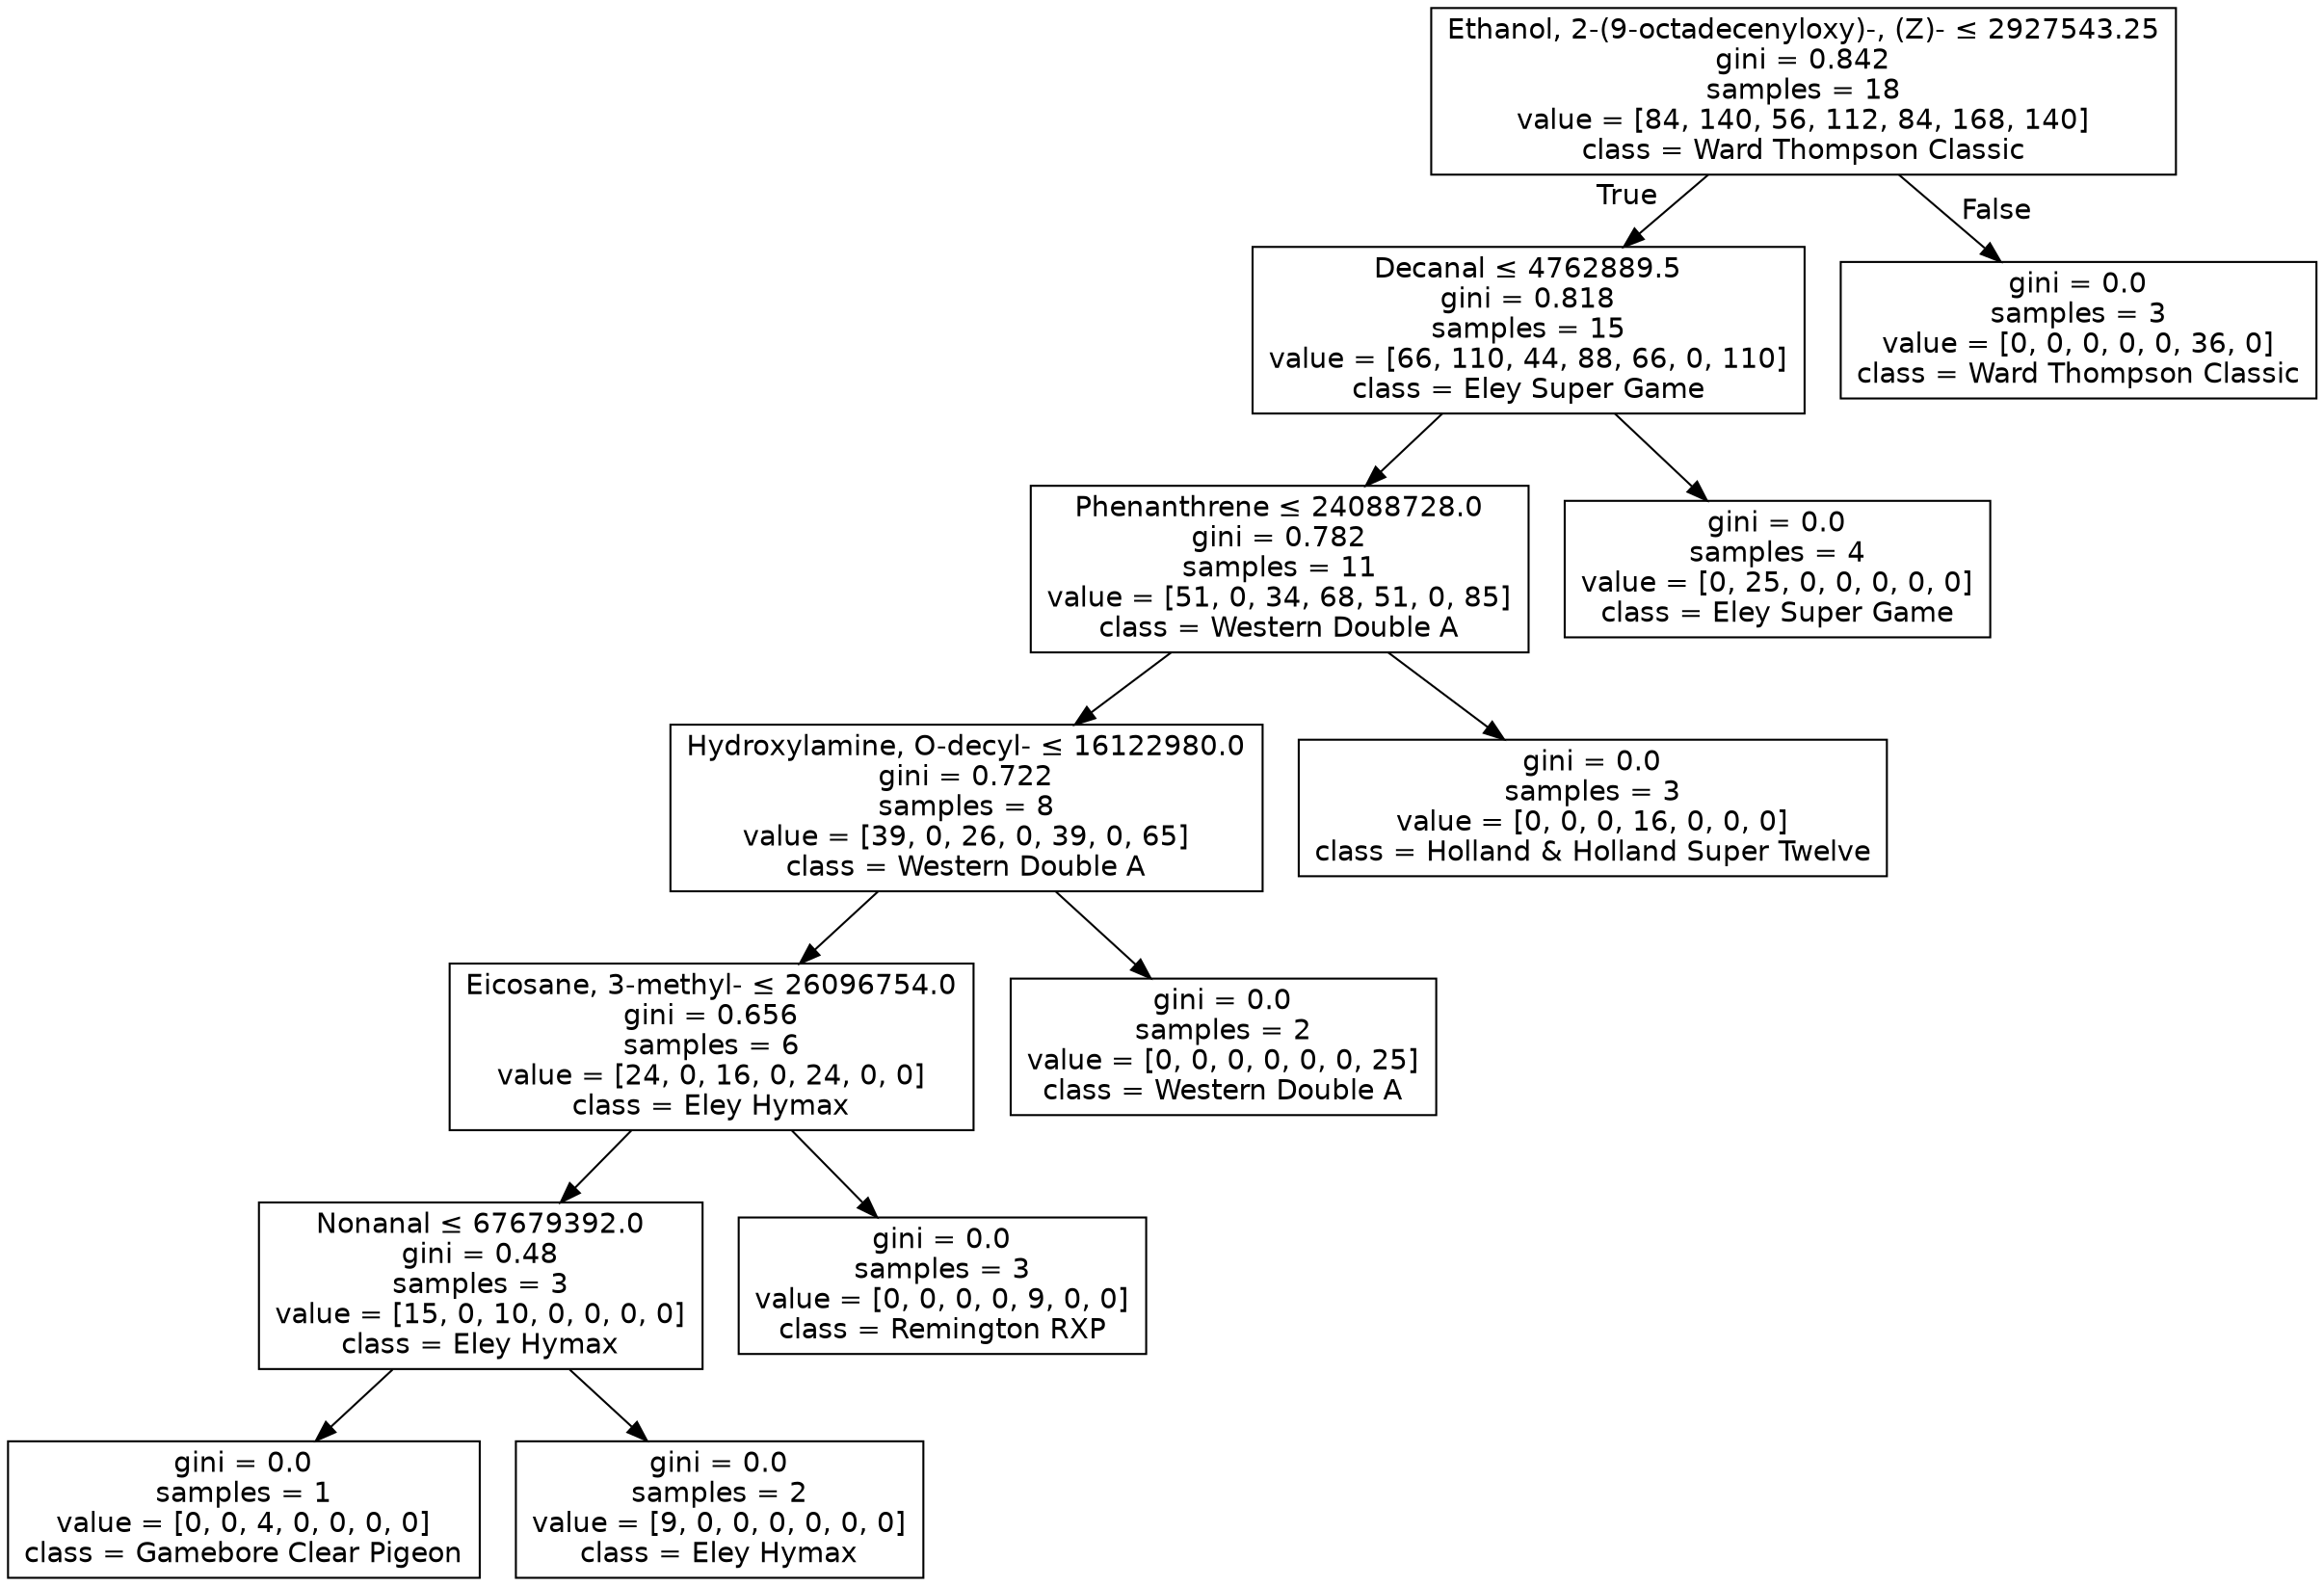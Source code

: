 digraph Tree {
node [shape=box, fontname="helvetica"] ;
edge [fontname="helvetica"] ;
0 [label=<Ethanol, 2-(9-octadecenyloxy)-, (Z)- &le; 2927543.25<br/>gini = 0.842<br/>samples = 18<br/>value = [84, 140, 56, 112, 84, 168, 140]<br/>class = Ward Thompson Classic>] ;
1 [label=<Decanal &le; 4762889.5<br/>gini = 0.818<br/>samples = 15<br/>value = [66, 110, 44, 88, 66, 0, 110]<br/>class = Eley Super Game>] ;
0 -> 1 [labeldistance=2.5, labelangle=45, headlabel="True"] ;
2 [label=<Phenanthrene &le; 24088728.0<br/>gini = 0.782<br/>samples = 11<br/>value = [51, 0, 34, 68, 51, 0, 85]<br/>class = Western Double A>] ;
1 -> 2 ;
3 [label=<Hydroxylamine, O-decyl- &le; 16122980.0<br/>gini = 0.722<br/>samples = 8<br/>value = [39, 0, 26, 0, 39, 0, 65]<br/>class = Western Double A>] ;
2 -> 3 ;
4 [label=<Eicosane, 3-methyl- &le; 26096754.0<br/>gini = 0.656<br/>samples = 6<br/>value = [24, 0, 16, 0, 24, 0, 0]<br/>class = Eley Hymax>] ;
3 -> 4 ;
5 [label=<Nonanal &le; 67679392.0<br/>gini = 0.48<br/>samples = 3<br/>value = [15, 0, 10, 0, 0, 0, 0]<br/>class = Eley Hymax>] ;
4 -> 5 ;
6 [label=<gini = 0.0<br/>samples = 1<br/>value = [0, 0, 4, 0, 0, 0, 0]<br/>class = Gamebore Clear Pigeon>] ;
5 -> 6 ;
7 [label=<gini = 0.0<br/>samples = 2<br/>value = [9, 0, 0, 0, 0, 0, 0]<br/>class = Eley Hymax>] ;
5 -> 7 ;
8 [label=<gini = 0.0<br/>samples = 3<br/>value = [0, 0, 0, 0, 9, 0, 0]<br/>class = Remington RXP>] ;
4 -> 8 ;
9 [label=<gini = 0.0<br/>samples = 2<br/>value = [0, 0, 0, 0, 0, 0, 25]<br/>class = Western Double A>] ;
3 -> 9 ;
10 [label=<gini = 0.0<br/>samples = 3<br/>value = [0, 0, 0, 16, 0, 0, 0]<br/>class = Holland &amp; Holland Super Twelve>] ;
2 -> 10 ;
11 [label=<gini = 0.0<br/>samples = 4<br/>value = [0, 25, 0, 0, 0, 0, 0]<br/>class = Eley Super Game>] ;
1 -> 11 ;
12 [label=<gini = 0.0<br/>samples = 3<br/>value = [0, 0, 0, 0, 0, 36, 0]<br/>class = Ward Thompson Classic>] ;
0 -> 12 [labeldistance=2.5, labelangle=-45, headlabel="False"] ;
}
